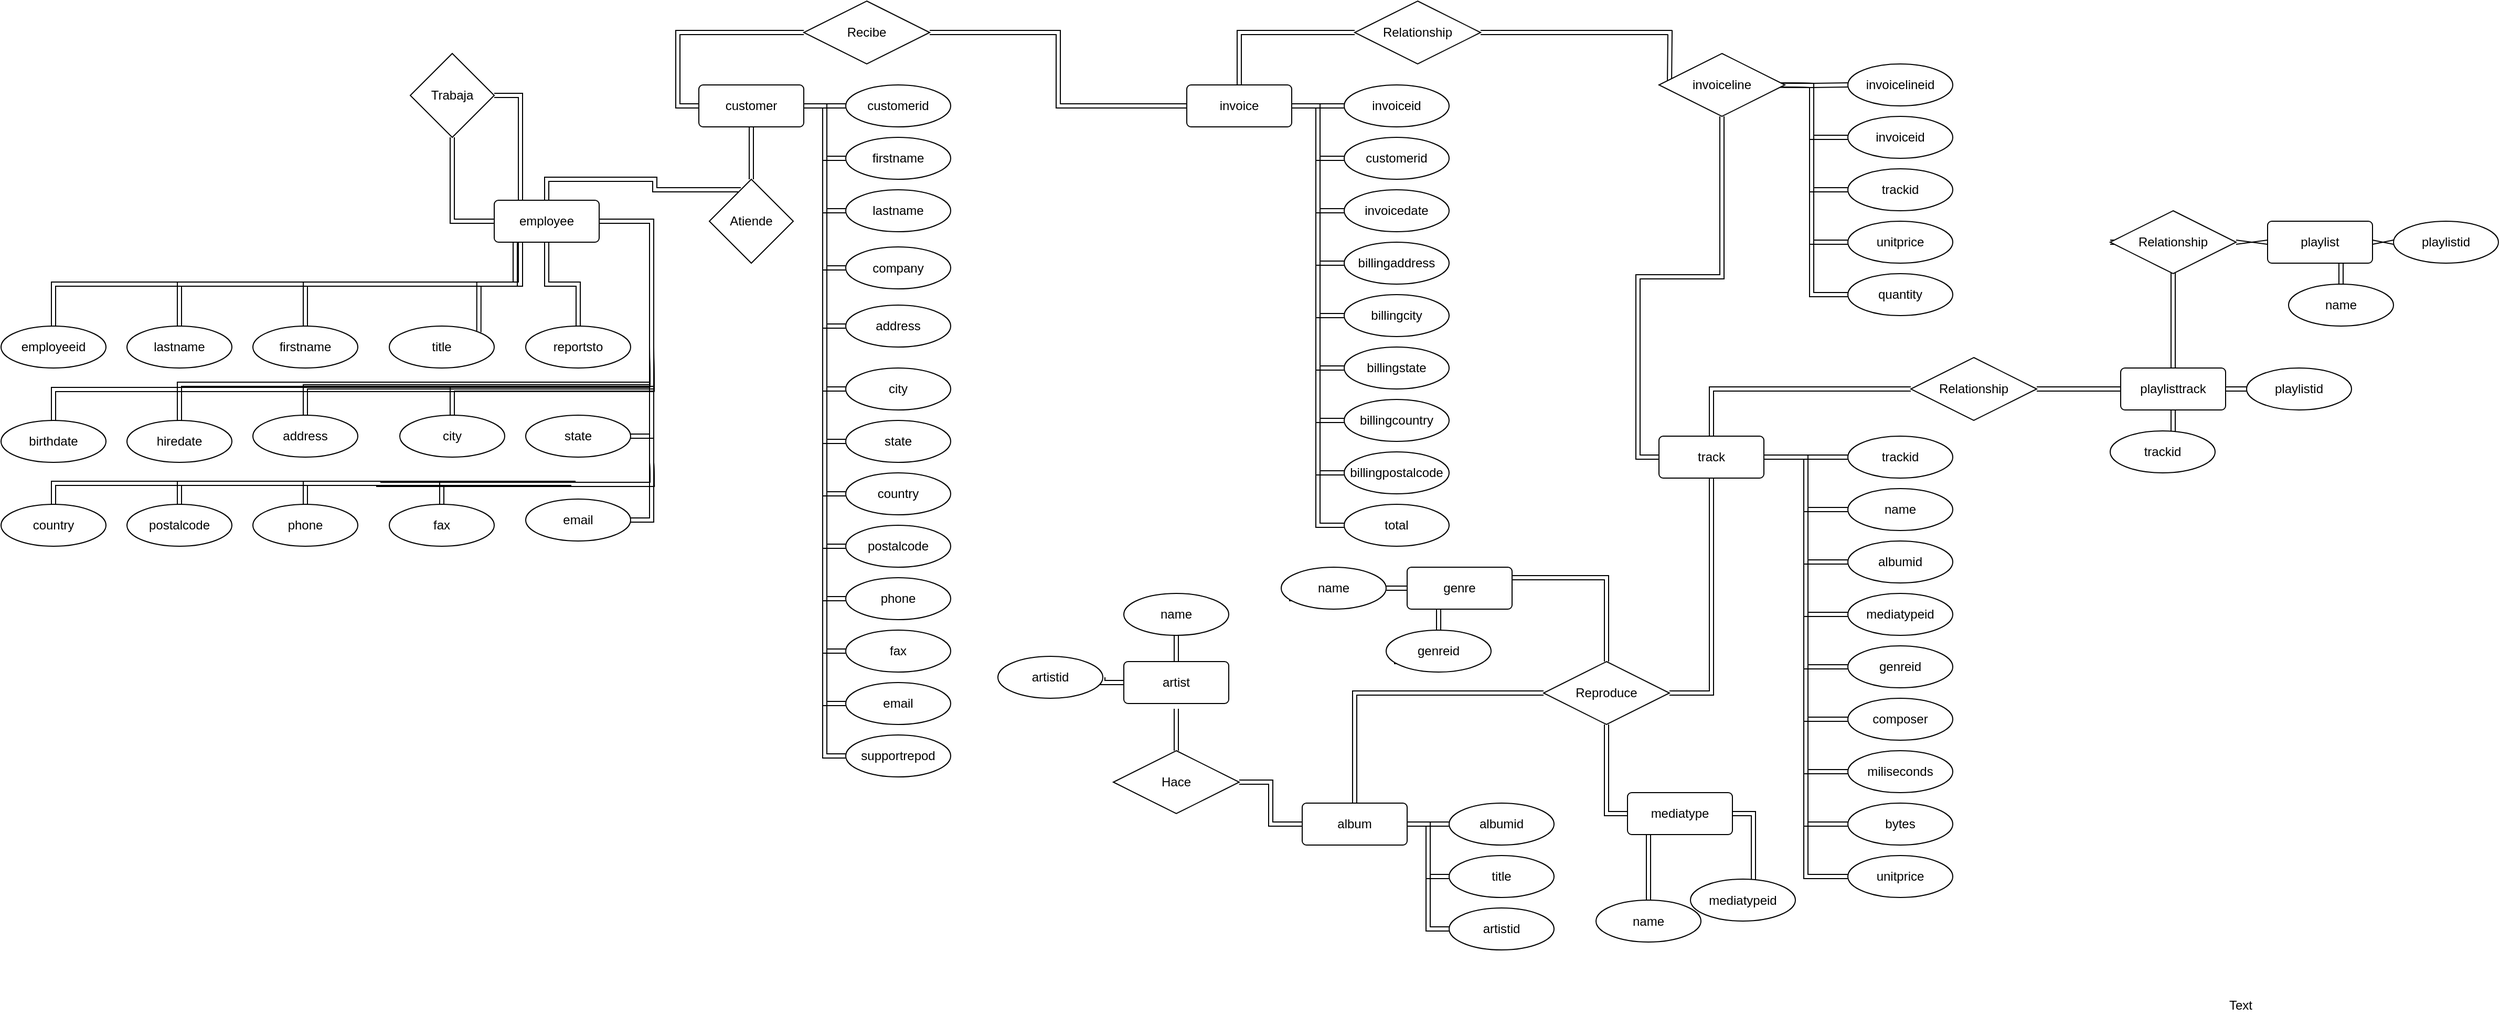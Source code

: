 <mxfile version="12.9.2" type="device"><diagram id="WV8esv1MURVCOryHd6z4" name="Page-1"><mxGraphModel dx="5037" dy="1062" grid="1" gridSize="10" guides="1" tooltips="1" connect="1" arrows="1" fold="1" page="1" pageScale="1" pageWidth="827" pageHeight="1169" math="0" shadow="0"><root><mxCell id="0"/><mxCell id="1" parent="0"/><mxCell id="-YGPe0YimTOST7cr02_3-8" style="edgeStyle=orthogonalEdgeStyle;rounded=0;orthogonalLoop=1;jettySize=auto;html=1;exitX=1;exitY=0.5;exitDx=0;exitDy=0;entryX=0;entryY=0.5;entryDx=0;entryDy=0;shape=link;" parent="1" source="-YGPe0YimTOST7cr02_3-3" target="-YGPe0YimTOST7cr02_3-5" edge="1"><mxGeometry relative="1" as="geometry"/></mxCell><mxCell id="-YGPe0YimTOST7cr02_3-9" style="edgeStyle=orthogonalEdgeStyle;rounded=0;orthogonalLoop=1;jettySize=auto;html=1;exitX=1;exitY=0.5;exitDx=0;exitDy=0;entryX=0;entryY=0.5;entryDx=0;entryDy=0;shape=link;" parent="1" source="-YGPe0YimTOST7cr02_3-3" target="-YGPe0YimTOST7cr02_3-6" edge="1"><mxGeometry relative="1" as="geometry"/></mxCell><mxCell id="-YGPe0YimTOST7cr02_3-10" style="edgeStyle=orthogonalEdgeStyle;rounded=0;orthogonalLoop=1;jettySize=auto;html=1;exitX=1;exitY=0.5;exitDx=0;exitDy=0;entryX=0;entryY=0.5;entryDx=0;entryDy=0;shape=link;" parent="1" source="-YGPe0YimTOST7cr02_3-3" target="-YGPe0YimTOST7cr02_3-7" edge="1"><mxGeometry relative="1" as="geometry"/></mxCell><mxCell id="-YGPe0YimTOST7cr02_3-172" style="edgeStyle=orthogonalEdgeStyle;rounded=0;orthogonalLoop=1;jettySize=auto;html=1;exitX=0.5;exitY=0;exitDx=0;exitDy=0;entryX=0;entryY=0.5;entryDx=0;entryDy=0;shape=link;" parent="1" source="-YGPe0YimTOST7cr02_3-3" target="-YGPe0YimTOST7cr02_3-171" edge="1"><mxGeometry relative="1" as="geometry"/></mxCell><mxCell id="-YGPe0YimTOST7cr02_3-3" value="album" style="rounded=1;arcSize=10;whiteSpace=wrap;html=1;align=center;" parent="1" vertex="1"><mxGeometry x="-430" y="935" width="100" height="40" as="geometry"/></mxCell><mxCell id="-YGPe0YimTOST7cr02_3-5" value="albumid" style="ellipse;whiteSpace=wrap;html=1;align=center;" parent="1" vertex="1"><mxGeometry x="-290" y="935" width="100" height="40" as="geometry"/></mxCell><mxCell id="-YGPe0YimTOST7cr02_3-6" value="title" style="ellipse;whiteSpace=wrap;html=1;align=center;" parent="1" vertex="1"><mxGeometry x="-290" y="985" width="100" height="40" as="geometry"/></mxCell><mxCell id="-YGPe0YimTOST7cr02_3-7" value="artistid" style="ellipse;whiteSpace=wrap;html=1;align=center;" parent="1" vertex="1"><mxGeometry x="-290" y="1035" width="100" height="40" as="geometry"/></mxCell><mxCell id="bsJvB90hCbfmbzyVORSD-19" value="" style="edgeStyle=orthogonalEdgeStyle;shape=link;rounded=0;orthogonalLoop=1;jettySize=auto;html=1;entryX=1;entryY=0.5;entryDx=0;entryDy=0;" edge="1" parent="1" source="-YGPe0YimTOST7cr02_3-11" target="-YGPe0YimTOST7cr02_3-12"><mxGeometry relative="1" as="geometry"><mxPoint x="-550" y="720" as="targetPoint"/><Array as="points"><mxPoint x="-620" y="820"/></Array></mxGeometry></mxCell><mxCell id="bsJvB90hCbfmbzyVORSD-21" value="" style="edgeStyle=orthogonalEdgeStyle;shape=link;rounded=0;orthogonalLoop=1;jettySize=auto;html=1;entryX=0.5;entryY=1;entryDx=0;entryDy=0;" edge="1" parent="1" source="-YGPe0YimTOST7cr02_3-11" target="-YGPe0YimTOST7cr02_3-13"><mxGeometry relative="1" as="geometry"><mxPoint x="-680" y="820" as="targetPoint"/></mxGeometry></mxCell><mxCell id="-YGPe0YimTOST7cr02_3-11" value="artist" style="rounded=1;arcSize=10;whiteSpace=wrap;html=1;align=center;" parent="1" vertex="1"><mxGeometry x="-600" y="800" width="100" height="40" as="geometry"/></mxCell><mxCell id="-YGPe0YimTOST7cr02_3-12" value="artistid" style="ellipse;whiteSpace=wrap;html=1;align=center;" parent="1" vertex="1"><mxGeometry x="-720" y="795" width="100" height="40" as="geometry"/></mxCell><mxCell id="-YGPe0YimTOST7cr02_3-13" value="name" style="ellipse;whiteSpace=wrap;html=1;align=center;" parent="1" vertex="1"><mxGeometry x="-600" y="735" width="100" height="40" as="geometry"/></mxCell><mxCell id="-YGPe0YimTOST7cr02_3-31" style="edgeStyle=orthogonalEdgeStyle;rounded=0;orthogonalLoop=1;jettySize=auto;html=1;exitX=1;exitY=0.5;exitDx=0;exitDy=0;entryX=0;entryY=0.5;entryDx=0;entryDy=0;shape=link;" parent="1" source="-YGPe0YimTOST7cr02_3-16" target="-YGPe0YimTOST7cr02_3-17" edge="1"><mxGeometry relative="1" as="geometry"/></mxCell><mxCell id="-YGPe0YimTOST7cr02_3-32" style="edgeStyle=orthogonalEdgeStyle;rounded=0;orthogonalLoop=1;jettySize=auto;html=1;exitX=1;exitY=0.5;exitDx=0;exitDy=0;entryX=0;entryY=0.5;entryDx=0;entryDy=0;shape=link;" parent="1" source="-YGPe0YimTOST7cr02_3-16" target="-YGPe0YimTOST7cr02_3-18" edge="1"><mxGeometry relative="1" as="geometry"/></mxCell><mxCell id="-YGPe0YimTOST7cr02_3-33" style="edgeStyle=orthogonalEdgeStyle;rounded=0;orthogonalLoop=1;jettySize=auto;html=1;exitX=1;exitY=0.5;exitDx=0;exitDy=0;entryX=0;entryY=0.5;entryDx=0;entryDy=0;shape=link;" parent="1" source="-YGPe0YimTOST7cr02_3-16" target="-YGPe0YimTOST7cr02_3-19" edge="1"><mxGeometry relative="1" as="geometry"/></mxCell><mxCell id="-YGPe0YimTOST7cr02_3-34" style="edgeStyle=orthogonalEdgeStyle;rounded=0;orthogonalLoop=1;jettySize=auto;html=1;exitX=1;exitY=0.5;exitDx=0;exitDy=0;entryX=0;entryY=0.5;entryDx=0;entryDy=0;shape=link;" parent="1" source="-YGPe0YimTOST7cr02_3-16" target="-YGPe0YimTOST7cr02_3-20" edge="1"><mxGeometry relative="1" as="geometry"/></mxCell><mxCell id="-YGPe0YimTOST7cr02_3-35" style="edgeStyle=orthogonalEdgeStyle;rounded=0;orthogonalLoop=1;jettySize=auto;html=1;exitX=1;exitY=0.5;exitDx=0;exitDy=0;entryX=0;entryY=0.5;entryDx=0;entryDy=0;shape=link;" parent="1" source="-YGPe0YimTOST7cr02_3-16" target="-YGPe0YimTOST7cr02_3-21" edge="1"><mxGeometry relative="1" as="geometry"/></mxCell><mxCell id="-YGPe0YimTOST7cr02_3-37" style="edgeStyle=orthogonalEdgeStyle;rounded=0;orthogonalLoop=1;jettySize=auto;html=1;exitX=1;exitY=0.5;exitDx=0;exitDy=0;entryX=0;entryY=0.5;entryDx=0;entryDy=0;shape=link;" parent="1" source="-YGPe0YimTOST7cr02_3-16" target="-YGPe0YimTOST7cr02_3-22" edge="1"><mxGeometry relative="1" as="geometry"/></mxCell><mxCell id="-YGPe0YimTOST7cr02_3-38" style="edgeStyle=orthogonalEdgeStyle;rounded=0;orthogonalLoop=1;jettySize=auto;html=1;exitX=1;exitY=0.5;exitDx=0;exitDy=0;entryX=0;entryY=0.5;entryDx=0;entryDy=0;shape=link;" parent="1" source="-YGPe0YimTOST7cr02_3-16" target="-YGPe0YimTOST7cr02_3-23" edge="1"><mxGeometry relative="1" as="geometry"/></mxCell><mxCell id="-YGPe0YimTOST7cr02_3-39" style="edgeStyle=orthogonalEdgeStyle;rounded=0;orthogonalLoop=1;jettySize=auto;html=1;exitX=1;exitY=0.5;exitDx=0;exitDy=0;entryX=0;entryY=0.5;entryDx=0;entryDy=0;shape=link;" parent="1" source="-YGPe0YimTOST7cr02_3-16" target="-YGPe0YimTOST7cr02_3-25" edge="1"><mxGeometry relative="1" as="geometry"/></mxCell><mxCell id="-YGPe0YimTOST7cr02_3-40" style="edgeStyle=orthogonalEdgeStyle;rounded=0;orthogonalLoop=1;jettySize=auto;html=1;exitX=1;exitY=0.5;exitDx=0;exitDy=0;entryX=0;entryY=0.5;entryDx=0;entryDy=0;shape=link;" parent="1" source="-YGPe0YimTOST7cr02_3-16" target="-YGPe0YimTOST7cr02_3-26" edge="1"><mxGeometry relative="1" as="geometry"/></mxCell><mxCell id="-YGPe0YimTOST7cr02_3-41" style="edgeStyle=orthogonalEdgeStyle;rounded=0;orthogonalLoop=1;jettySize=auto;html=1;exitX=1;exitY=0.5;exitDx=0;exitDy=0;entryX=0;entryY=0.5;entryDx=0;entryDy=0;shape=link;" parent="1" source="-YGPe0YimTOST7cr02_3-16" target="-YGPe0YimTOST7cr02_3-27" edge="1"><mxGeometry relative="1" as="geometry"/></mxCell><mxCell id="-YGPe0YimTOST7cr02_3-42" style="edgeStyle=orthogonalEdgeStyle;rounded=0;orthogonalLoop=1;jettySize=auto;html=1;exitX=1;exitY=0.5;exitDx=0;exitDy=0;entryX=0;entryY=0.5;entryDx=0;entryDy=0;shape=link;" parent="1" source="-YGPe0YimTOST7cr02_3-16" target="-YGPe0YimTOST7cr02_3-28" edge="1"><mxGeometry relative="1" as="geometry"/></mxCell><mxCell id="-YGPe0YimTOST7cr02_3-44" style="edgeStyle=orthogonalEdgeStyle;rounded=0;orthogonalLoop=1;jettySize=auto;html=1;exitX=1;exitY=0.5;exitDx=0;exitDy=0;entryX=0;entryY=0.5;entryDx=0;entryDy=0;shape=link;" parent="1" source="-YGPe0YimTOST7cr02_3-16" target="-YGPe0YimTOST7cr02_3-29" edge="1"><mxGeometry relative="1" as="geometry"/></mxCell><mxCell id="-YGPe0YimTOST7cr02_3-45" style="edgeStyle=orthogonalEdgeStyle;rounded=0;orthogonalLoop=1;jettySize=auto;html=1;exitX=1;exitY=0.5;exitDx=0;exitDy=0;entryX=0;entryY=0.5;entryDx=0;entryDy=0;shape=link;" parent="1" source="-YGPe0YimTOST7cr02_3-16" target="-YGPe0YimTOST7cr02_3-30" edge="1"><mxGeometry relative="1" as="geometry"/></mxCell><mxCell id="-YGPe0YimTOST7cr02_3-152" style="edgeStyle=orthogonalEdgeStyle;rounded=0;orthogonalLoop=1;jettySize=auto;html=1;exitX=0;exitY=0.5;exitDx=0;exitDy=0;entryX=0;entryY=0.5;entryDx=0;entryDy=0;shape=link;" parent="1" source="-YGPe0YimTOST7cr02_3-16" target="-YGPe0YimTOST7cr02_3-150" edge="1"><mxGeometry relative="1" as="geometry"/></mxCell><mxCell id="bsJvB90hCbfmbzyVORSD-2" value="" style="edgeStyle=orthogonalEdgeStyle;rounded=0;orthogonalLoop=1;jettySize=auto;html=1;shape=link;" edge="1" parent="1" source="-YGPe0YimTOST7cr02_3-16" target="bsJvB90hCbfmbzyVORSD-3"><mxGeometry relative="1" as="geometry"><mxPoint x="-955" y="380" as="targetPoint"/></mxGeometry></mxCell><mxCell id="-YGPe0YimTOST7cr02_3-16" value="customer" style="rounded=1;arcSize=10;whiteSpace=wrap;html=1;align=center;" parent="1" vertex="1"><mxGeometry x="-1005" y="250" width="100" height="40" as="geometry"/></mxCell><mxCell id="-YGPe0YimTOST7cr02_3-17" value="customerid" style="ellipse;whiteSpace=wrap;html=1;align=center;" parent="1" vertex="1"><mxGeometry x="-865" y="250" width="100" height="40" as="geometry"/></mxCell><mxCell id="-YGPe0YimTOST7cr02_3-18" value="firstname" style="ellipse;whiteSpace=wrap;html=1;align=center;" parent="1" vertex="1"><mxGeometry x="-865" y="300" width="100" height="40" as="geometry"/></mxCell><mxCell id="-YGPe0YimTOST7cr02_3-19" value="lastname" style="ellipse;whiteSpace=wrap;html=1;align=center;" parent="1" vertex="1"><mxGeometry x="-865" y="350" width="100" height="40" as="geometry"/></mxCell><mxCell id="-YGPe0YimTOST7cr02_3-20" value="company" style="ellipse;whiteSpace=wrap;html=1;align=center;" parent="1" vertex="1"><mxGeometry x="-865" y="404.5" width="100" height="40" as="geometry"/></mxCell><mxCell id="-YGPe0YimTOST7cr02_3-21" value="address" style="ellipse;whiteSpace=wrap;html=1;align=center;" parent="1" vertex="1"><mxGeometry x="-865" y="460" width="100" height="40" as="geometry"/></mxCell><mxCell id="-YGPe0YimTOST7cr02_3-22" value="city" style="ellipse;whiteSpace=wrap;html=1;align=center;" parent="1" vertex="1"><mxGeometry x="-865" y="520" width="100" height="40" as="geometry"/></mxCell><mxCell id="-YGPe0YimTOST7cr02_3-23" value="state" style="ellipse;whiteSpace=wrap;html=1;align=center;" parent="1" vertex="1"><mxGeometry x="-865" y="570" width="100" height="40" as="geometry"/></mxCell><mxCell id="-YGPe0YimTOST7cr02_3-25" value="country" style="ellipse;whiteSpace=wrap;html=1;align=center;" parent="1" vertex="1"><mxGeometry x="-865" y="620" width="100" height="40" as="geometry"/></mxCell><mxCell id="-YGPe0YimTOST7cr02_3-26" value="postalcode" style="ellipse;whiteSpace=wrap;html=1;align=center;" parent="1" vertex="1"><mxGeometry x="-865" y="670" width="100" height="40" as="geometry"/></mxCell><mxCell id="-YGPe0YimTOST7cr02_3-27" value="phone" style="ellipse;whiteSpace=wrap;html=1;align=center;" parent="1" vertex="1"><mxGeometry x="-865" y="720" width="100" height="40" as="geometry"/></mxCell><mxCell id="-YGPe0YimTOST7cr02_3-28" value="fax" style="ellipse;whiteSpace=wrap;html=1;align=center;" parent="1" vertex="1"><mxGeometry x="-865" y="770" width="100" height="40" as="geometry"/></mxCell><mxCell id="-YGPe0YimTOST7cr02_3-29" value="email" style="ellipse;whiteSpace=wrap;html=1;align=center;" parent="1" vertex="1"><mxGeometry x="-865" y="820" width="100" height="40" as="geometry"/></mxCell><mxCell id="-YGPe0YimTOST7cr02_3-30" value="supportrepod" style="ellipse;whiteSpace=wrap;html=1;align=center;" parent="1" vertex="1"><mxGeometry x="-865" y="870" width="100" height="40" as="geometry"/></mxCell><mxCell id="bsJvB90hCbfmbzyVORSD-27" value="" style="edgeStyle=orthogonalEdgeStyle;shape=link;rounded=0;orthogonalLoop=1;jettySize=auto;html=1;" edge="1" parent="1" source="-YGPe0YimTOST7cr02_3-46" target="-YGPe0YimTOST7cr02_3-52"><mxGeometry relative="1" as="geometry"/></mxCell><mxCell id="bsJvB90hCbfmbzyVORSD-35" style="edgeStyle=orthogonalEdgeStyle;shape=link;rounded=0;orthogonalLoop=1;jettySize=auto;html=1;exitX=0;exitY=0.5;exitDx=0;exitDy=0;entryX=0.5;entryY=0;entryDx=0;entryDy=0;" edge="1" parent="1" source="-YGPe0YimTOST7cr02_3-46" target="-YGPe0YimTOST7cr02_3-49"><mxGeometry relative="1" as="geometry"><Array as="points"><mxPoint x="-1180" y="380"/><mxPoint x="-1180" y="440"/><mxPoint x="-1500" y="440"/></Array></mxGeometry></mxCell><mxCell id="bsJvB90hCbfmbzyVORSD-38" style="edgeStyle=orthogonalEdgeStyle;shape=link;rounded=0;orthogonalLoop=1;jettySize=auto;html=1;exitX=1;exitY=0.5;exitDx=0;exitDy=0;entryX=1;entryY=0.5;entryDx=0;entryDy=0;" edge="1" parent="1" source="-YGPe0YimTOST7cr02_3-46" target="-YGPe0YimTOST7cr02_3-57"><mxGeometry relative="1" as="geometry"/></mxCell><mxCell id="bsJvB90hCbfmbzyVORSD-39" style="edgeStyle=orthogonalEdgeStyle;shape=link;rounded=0;orthogonalLoop=1;jettySize=auto;html=1;exitX=1;exitY=0.5;exitDx=0;exitDy=0;entryX=1;entryY=0.5;entryDx=0;entryDy=0;" edge="1" parent="1" source="-YGPe0YimTOST7cr02_3-46" target="-YGPe0YimTOST7cr02_3-62"><mxGeometry relative="1" as="geometry"/></mxCell><mxCell id="-YGPe0YimTOST7cr02_3-46" value="employee" style="rounded=1;arcSize=10;whiteSpace=wrap;html=1;align=center;" parent="1" vertex="1"><mxGeometry x="-1200" y="360" width="100" height="40" as="geometry"/></mxCell><mxCell id="bsJvB90hCbfmbzyVORSD-36" style="edgeStyle=orthogonalEdgeStyle;shape=link;rounded=0;orthogonalLoop=1;jettySize=auto;html=1;exitX=0.5;exitY=0;exitDx=0;exitDy=0;entryX=0.25;entryY=1;entryDx=0;entryDy=0;" edge="1" parent="1" source="-YGPe0YimTOST7cr02_3-47" target="-YGPe0YimTOST7cr02_3-46"><mxGeometry relative="1" as="geometry"/></mxCell><mxCell id="-YGPe0YimTOST7cr02_3-47" value="employeeid" style="ellipse;whiteSpace=wrap;html=1;align=center;" parent="1" vertex="1"><mxGeometry x="-1670" y="480" width="100" height="40" as="geometry"/></mxCell><mxCell id="-YGPe0YimTOST7cr02_3-49" value="lastname" style="ellipse;whiteSpace=wrap;html=1;align=center;" parent="1" vertex="1"><mxGeometry x="-1550" y="480" width="100" height="40" as="geometry"/></mxCell><mxCell id="bsJvB90hCbfmbzyVORSD-37" style="edgeStyle=orthogonalEdgeStyle;shape=link;rounded=0;orthogonalLoop=1;jettySize=auto;html=1;exitX=0.5;exitY=0;exitDx=0;exitDy=0;entryX=0.25;entryY=1;entryDx=0;entryDy=0;" edge="1" parent="1" source="-YGPe0YimTOST7cr02_3-50" target="-YGPe0YimTOST7cr02_3-46"><mxGeometry relative="1" as="geometry"/></mxCell><mxCell id="-YGPe0YimTOST7cr02_3-50" value="firstname" style="ellipse;whiteSpace=wrap;html=1;align=center;" parent="1" vertex="1"><mxGeometry x="-1430" y="480" width="100" height="40" as="geometry"/></mxCell><mxCell id="bsJvB90hCbfmbzyVORSD-31" style="edgeStyle=orthogonalEdgeStyle;shape=link;rounded=0;orthogonalLoop=1;jettySize=auto;html=1;exitX=1;exitY=0;exitDx=0;exitDy=0;entryX=0.25;entryY=1;entryDx=0;entryDy=0;" edge="1" parent="1" source="-YGPe0YimTOST7cr02_3-51" target="-YGPe0YimTOST7cr02_3-46"><mxGeometry relative="1" as="geometry"/></mxCell><mxCell id="-YGPe0YimTOST7cr02_3-51" value="title" style="ellipse;whiteSpace=wrap;html=1;align=center;" parent="1" vertex="1"><mxGeometry x="-1300" y="480" width="100" height="40" as="geometry"/></mxCell><mxCell id="-YGPe0YimTOST7cr02_3-52" value="reportsto" style="ellipse;whiteSpace=wrap;html=1;align=center;" parent="1" vertex="1"><mxGeometry x="-1170" y="480" width="100" height="40" as="geometry"/></mxCell><mxCell id="bsJvB90hCbfmbzyVORSD-44" style="edgeStyle=orthogonalEdgeStyle;shape=link;rounded=0;orthogonalLoop=1;jettySize=auto;html=1;exitX=0.5;exitY=0;exitDx=0;exitDy=0;" edge="1" parent="1" source="-YGPe0YimTOST7cr02_3-53"><mxGeometry relative="1" as="geometry"><mxPoint x="-1050" y="510" as="targetPoint"/></mxGeometry></mxCell><mxCell id="-YGPe0YimTOST7cr02_3-53" value="birthdate" style="ellipse;whiteSpace=wrap;html=1;align=center;" parent="1" vertex="1"><mxGeometry x="-1670" y="570" width="100" height="40" as="geometry"/></mxCell><mxCell id="bsJvB90hCbfmbzyVORSD-43" style="edgeStyle=orthogonalEdgeStyle;shape=link;rounded=0;orthogonalLoop=1;jettySize=auto;html=1;exitX=0.5;exitY=0;exitDx=0;exitDy=0;" edge="1" parent="1" source="-YGPe0YimTOST7cr02_3-54"><mxGeometry relative="1" as="geometry"><mxPoint x="-1050" y="500" as="targetPoint"/></mxGeometry></mxCell><mxCell id="-YGPe0YimTOST7cr02_3-54" value="hiredate" style="ellipse;whiteSpace=wrap;html=1;align=center;" parent="1" vertex="1"><mxGeometry x="-1550" y="570" width="100" height="40" as="geometry"/></mxCell><mxCell id="bsJvB90hCbfmbzyVORSD-41" style="edgeStyle=orthogonalEdgeStyle;shape=link;rounded=0;orthogonalLoop=1;jettySize=auto;html=1;exitX=0.5;exitY=0;exitDx=0;exitDy=0;" edge="1" parent="1" source="-YGPe0YimTOST7cr02_3-55"><mxGeometry relative="1" as="geometry"><mxPoint x="-1050" y="510" as="targetPoint"/></mxGeometry></mxCell><mxCell id="-YGPe0YimTOST7cr02_3-55" value="address" style="ellipse;whiteSpace=wrap;html=1;align=center;" parent="1" vertex="1"><mxGeometry x="-1430" y="565" width="100" height="40" as="geometry"/></mxCell><mxCell id="bsJvB90hCbfmbzyVORSD-40" style="edgeStyle=orthogonalEdgeStyle;shape=link;rounded=0;orthogonalLoop=1;jettySize=auto;html=1;exitX=1;exitY=0.5;exitDx=0;exitDy=0;" edge="1" parent="1" source="-YGPe0YimTOST7cr02_3-56"><mxGeometry relative="1" as="geometry"><mxPoint x="-1050" y="400" as="targetPoint"/><Array as="points"><mxPoint x="-1240" y="585"/><mxPoint x="-1240" y="540"/><mxPoint x="-1050" y="540"/></Array></mxGeometry></mxCell><mxCell id="-YGPe0YimTOST7cr02_3-56" value="city" style="ellipse;whiteSpace=wrap;html=1;align=center;" parent="1" vertex="1"><mxGeometry x="-1290" y="565" width="100" height="40" as="geometry"/></mxCell><mxCell id="-YGPe0YimTOST7cr02_3-57" value="state" style="ellipse;whiteSpace=wrap;html=1;align=center;" parent="1" vertex="1"><mxGeometry x="-1170" y="565" width="100" height="40" as="geometry"/></mxCell><mxCell id="bsJvB90hCbfmbzyVORSD-48" style="edgeStyle=orthogonalEdgeStyle;shape=link;rounded=0;orthogonalLoop=1;jettySize=auto;html=1;exitX=0.5;exitY=0;exitDx=0;exitDy=0;" edge="1" parent="1" source="-YGPe0YimTOST7cr02_3-58"><mxGeometry relative="1" as="geometry"><mxPoint x="-1050" y="610" as="targetPoint"/></mxGeometry></mxCell><mxCell id="-YGPe0YimTOST7cr02_3-58" value="country" style="ellipse;whiteSpace=wrap;html=1;align=center;" parent="1" vertex="1"><mxGeometry x="-1670" y="650" width="100" height="40" as="geometry"/></mxCell><mxCell id="bsJvB90hCbfmbzyVORSD-47" style="edgeStyle=orthogonalEdgeStyle;shape=link;rounded=0;orthogonalLoop=1;jettySize=auto;html=1;exitX=0.5;exitY=0;exitDx=0;exitDy=0;" edge="1" parent="1" source="-YGPe0YimTOST7cr02_3-59"><mxGeometry relative="1" as="geometry"><mxPoint x="-1050" y="610" as="targetPoint"/></mxGeometry></mxCell><mxCell id="-YGPe0YimTOST7cr02_3-59" value="postalcode" style="ellipse;whiteSpace=wrap;html=1;align=center;" parent="1" vertex="1"><mxGeometry x="-1550" y="650" width="100" height="40" as="geometry"/></mxCell><mxCell id="bsJvB90hCbfmbzyVORSD-46" style="edgeStyle=orthogonalEdgeStyle;shape=link;rounded=0;orthogonalLoop=1;jettySize=auto;html=1;exitX=0.5;exitY=0;exitDx=0;exitDy=0;" edge="1" parent="1" source="-YGPe0YimTOST7cr02_3-60"><mxGeometry relative="1" as="geometry"><mxPoint x="-1050" y="610" as="targetPoint"/></mxGeometry></mxCell><mxCell id="-YGPe0YimTOST7cr02_3-60" value="phone" style="ellipse;whiteSpace=wrap;html=1;align=center;" parent="1" vertex="1"><mxGeometry x="-1430" y="650" width="100" height="40" as="geometry"/></mxCell><mxCell id="bsJvB90hCbfmbzyVORSD-45" style="edgeStyle=orthogonalEdgeStyle;shape=link;rounded=0;orthogonalLoop=1;jettySize=auto;html=1;exitX=0.5;exitY=0;exitDx=0;exitDy=0;" edge="1" parent="1" source="-YGPe0YimTOST7cr02_3-61"><mxGeometry relative="1" as="geometry"><mxPoint x="-1050" y="610" as="targetPoint"/></mxGeometry></mxCell><mxCell id="-YGPe0YimTOST7cr02_3-61" value="fax" style="ellipse;whiteSpace=wrap;html=1;align=center;" parent="1" vertex="1"><mxGeometry x="-1300" y="650" width="100" height="40" as="geometry"/></mxCell><mxCell id="-YGPe0YimTOST7cr02_3-62" value="email" style="ellipse;whiteSpace=wrap;html=1;align=center;" parent="1" vertex="1"><mxGeometry x="-1170" y="645" width="100" height="40" as="geometry"/></mxCell><mxCell id="-YGPe0YimTOST7cr02_3-80" style="edgeStyle=orthogonalEdgeStyle;rounded=0;orthogonalLoop=1;jettySize=auto;html=1;exitX=1;exitY=0.5;exitDx=0;exitDy=0;entryX=0;entryY=0.5;entryDx=0;entryDy=0;shape=link;" parent="1" source="-YGPe0YimTOST7cr02_3-78" target="-YGPe0YimTOST7cr02_3-79" edge="1"><mxGeometry relative="1" as="geometry"><Array as="points"><mxPoint x="-300" y="730"/><mxPoint x="-300" y="800"/><mxPoint x="-340" y="800"/><mxPoint x="-340" y="790"/></Array></mxGeometry></mxCell><mxCell id="-YGPe0YimTOST7cr02_3-82" style="edgeStyle=orthogonalEdgeStyle;rounded=0;orthogonalLoop=1;jettySize=auto;html=1;exitX=1;exitY=0.5;exitDx=0;exitDy=0;entryX=0;entryY=0.5;entryDx=0;entryDy=0;shape=link;" parent="1" source="-YGPe0YimTOST7cr02_3-78" target="-YGPe0YimTOST7cr02_3-81" edge="1"><mxGeometry relative="1" as="geometry"><Array as="points"><mxPoint x="-440" y="730"/><mxPoint x="-440" y="740"/><mxPoint x="-410" y="740"/><mxPoint x="-410" y="730"/></Array></mxGeometry></mxCell><mxCell id="-YGPe0YimTOST7cr02_3-178" style="edgeStyle=orthogonalEdgeStyle;rounded=0;orthogonalLoop=1;jettySize=auto;html=1;exitX=0.5;exitY=0;exitDx=0;exitDy=0;entryX=0.5;entryY=0;entryDx=0;entryDy=0;shape=link;" parent="1" source="-YGPe0YimTOST7cr02_3-78" target="-YGPe0YimTOST7cr02_3-171" edge="1"><mxGeometry relative="1" as="geometry"><Array as="points"><mxPoint x="-280" y="720"/><mxPoint x="-140" y="720"/></Array></mxGeometry></mxCell><mxCell id="-YGPe0YimTOST7cr02_3-78" value="genre" style="rounded=1;arcSize=10;whiteSpace=wrap;html=1;align=center;" parent="1" vertex="1"><mxGeometry x="-330" y="710" width="100" height="40" as="geometry"/></mxCell><mxCell id="-YGPe0YimTOST7cr02_3-79" value="genreid" style="ellipse;whiteSpace=wrap;html=1;align=center;" parent="1" vertex="1"><mxGeometry x="-350" y="770" width="100" height="40" as="geometry"/></mxCell><mxCell id="-YGPe0YimTOST7cr02_3-81" value="name" style="ellipse;whiteSpace=wrap;html=1;align=center;" parent="1" vertex="1"><mxGeometry x="-450" y="710" width="100" height="40" as="geometry"/></mxCell><mxCell id="-YGPe0YimTOST7cr02_3-93" style="edgeStyle=orthogonalEdgeStyle;rounded=0;orthogonalLoop=1;jettySize=auto;html=1;exitX=1;exitY=0.5;exitDx=0;exitDy=0;entryX=0;entryY=0.5;entryDx=0;entryDy=0;shape=link;" parent="1" source="-YGPe0YimTOST7cr02_3-83" target="-YGPe0YimTOST7cr02_3-84" edge="1"><mxGeometry relative="1" as="geometry"/></mxCell><mxCell id="-YGPe0YimTOST7cr02_3-94" style="edgeStyle=orthogonalEdgeStyle;rounded=0;orthogonalLoop=1;jettySize=auto;html=1;exitX=1;exitY=0.5;exitDx=0;exitDy=0;entryX=0;entryY=0.5;entryDx=0;entryDy=0;shape=link;" parent="1" source="-YGPe0YimTOST7cr02_3-83" target="-YGPe0YimTOST7cr02_3-85" edge="1"><mxGeometry relative="1" as="geometry"/></mxCell><mxCell id="-YGPe0YimTOST7cr02_3-95" style="edgeStyle=orthogonalEdgeStyle;rounded=0;orthogonalLoop=1;jettySize=auto;html=1;exitX=1;exitY=0.5;exitDx=0;exitDy=0;entryX=0;entryY=0.5;entryDx=0;entryDy=0;shape=link;" parent="1" source="-YGPe0YimTOST7cr02_3-83" target="-YGPe0YimTOST7cr02_3-86" edge="1"><mxGeometry relative="1" as="geometry"/></mxCell><mxCell id="-YGPe0YimTOST7cr02_3-96" style="edgeStyle=orthogonalEdgeStyle;rounded=0;orthogonalLoop=1;jettySize=auto;html=1;exitX=1;exitY=0.5;exitDx=0;exitDy=0;entryX=0;entryY=0.5;entryDx=0;entryDy=0;shape=link;" parent="1" source="-YGPe0YimTOST7cr02_3-83" target="-YGPe0YimTOST7cr02_3-87" edge="1"><mxGeometry relative="1" as="geometry"/></mxCell><mxCell id="-YGPe0YimTOST7cr02_3-97" style="edgeStyle=orthogonalEdgeStyle;rounded=0;orthogonalLoop=1;jettySize=auto;html=1;exitX=1;exitY=0.5;exitDx=0;exitDy=0;entryX=0;entryY=0.5;entryDx=0;entryDy=0;shape=link;" parent="1" source="-YGPe0YimTOST7cr02_3-83" target="-YGPe0YimTOST7cr02_3-88" edge="1"><mxGeometry relative="1" as="geometry"/></mxCell><mxCell id="-YGPe0YimTOST7cr02_3-98" style="edgeStyle=orthogonalEdgeStyle;rounded=0;orthogonalLoop=1;jettySize=auto;html=1;exitX=1;exitY=0.5;exitDx=0;exitDy=0;entryX=0;entryY=0.5;entryDx=0;entryDy=0;shape=link;" parent="1" source="-YGPe0YimTOST7cr02_3-83" target="-YGPe0YimTOST7cr02_3-89" edge="1"><mxGeometry relative="1" as="geometry"/></mxCell><mxCell id="-YGPe0YimTOST7cr02_3-99" style="edgeStyle=orthogonalEdgeStyle;rounded=0;orthogonalLoop=1;jettySize=auto;html=1;exitX=1;exitY=0.5;exitDx=0;exitDy=0;entryX=0;entryY=0.5;entryDx=0;entryDy=0;shape=link;" parent="1" source="-YGPe0YimTOST7cr02_3-83" target="-YGPe0YimTOST7cr02_3-90" edge="1"><mxGeometry relative="1" as="geometry"/></mxCell><mxCell id="-YGPe0YimTOST7cr02_3-100" style="edgeStyle=orthogonalEdgeStyle;rounded=0;orthogonalLoop=1;jettySize=auto;html=1;exitX=1;exitY=0.5;exitDx=0;exitDy=0;entryX=0;entryY=0.5;entryDx=0;entryDy=0;shape=link;" parent="1" source="-YGPe0YimTOST7cr02_3-83" target="-YGPe0YimTOST7cr02_3-91" edge="1"><mxGeometry relative="1" as="geometry"/></mxCell><mxCell id="-YGPe0YimTOST7cr02_3-101" style="edgeStyle=orthogonalEdgeStyle;rounded=0;orthogonalLoop=1;jettySize=auto;html=1;exitX=1;exitY=0.5;exitDx=0;exitDy=0;entryX=0;entryY=0.5;entryDx=0;entryDy=0;shape=link;" parent="1" source="-YGPe0YimTOST7cr02_3-83" target="-YGPe0YimTOST7cr02_3-92" edge="1"><mxGeometry relative="1" as="geometry"/></mxCell><mxCell id="-YGPe0YimTOST7cr02_3-179" style="edgeStyle=orthogonalEdgeStyle;rounded=0;orthogonalLoop=1;jettySize=auto;html=1;exitX=0.5;exitY=0;exitDx=0;exitDy=0;entryX=0;entryY=0.5;entryDx=0;entryDy=0;shape=link;" parent="1" source="-YGPe0YimTOST7cr02_3-83" target="-YGPe0YimTOST7cr02_3-154" edge="1"><mxGeometry relative="1" as="geometry"/></mxCell><mxCell id="-YGPe0YimTOST7cr02_3-83" value="invoice" style="rounded=1;arcSize=10;whiteSpace=wrap;html=1;align=center;" parent="1" vertex="1"><mxGeometry x="-540" y="250" width="100" height="40" as="geometry"/></mxCell><mxCell id="-YGPe0YimTOST7cr02_3-84" value="invoiceid" style="ellipse;whiteSpace=wrap;html=1;align=center;" parent="1" vertex="1"><mxGeometry x="-390" y="250" width="100" height="40" as="geometry"/></mxCell><mxCell id="-YGPe0YimTOST7cr02_3-85" value="customerid" style="ellipse;whiteSpace=wrap;html=1;align=center;" parent="1" vertex="1"><mxGeometry x="-390" y="300" width="100" height="40" as="geometry"/></mxCell><mxCell id="-YGPe0YimTOST7cr02_3-86" value="invoicedate" style="ellipse;whiteSpace=wrap;html=1;align=center;" parent="1" vertex="1"><mxGeometry x="-390" y="350" width="100" height="40" as="geometry"/></mxCell><mxCell id="-YGPe0YimTOST7cr02_3-87" value="billingaddress" style="ellipse;whiteSpace=wrap;html=1;align=center;" parent="1" vertex="1"><mxGeometry x="-390" y="400" width="100" height="40" as="geometry"/></mxCell><mxCell id="-YGPe0YimTOST7cr02_3-88" value="billingcity" style="ellipse;whiteSpace=wrap;html=1;align=center;" parent="1" vertex="1"><mxGeometry x="-390" y="450" width="100" height="40" as="geometry"/></mxCell><mxCell id="-YGPe0YimTOST7cr02_3-89" value="billingstate" style="ellipse;whiteSpace=wrap;html=1;align=center;" parent="1" vertex="1"><mxGeometry x="-390" y="500" width="100" height="40" as="geometry"/></mxCell><mxCell id="-YGPe0YimTOST7cr02_3-90" value="billingcountry" style="ellipse;whiteSpace=wrap;html=1;align=center;" parent="1" vertex="1"><mxGeometry x="-390" y="550" width="100" height="40" as="geometry"/></mxCell><mxCell id="-YGPe0YimTOST7cr02_3-91" value="billingpostalcode" style="ellipse;whiteSpace=wrap;html=1;align=center;" parent="1" vertex="1"><mxGeometry x="-390" y="600" width="100" height="40" as="geometry"/></mxCell><mxCell id="-YGPe0YimTOST7cr02_3-92" value="total" style="ellipse;whiteSpace=wrap;html=1;align=center;" parent="1" vertex="1"><mxGeometry x="-390" y="650" width="100" height="40" as="geometry"/></mxCell><mxCell id="-YGPe0YimTOST7cr02_3-104" style="edgeStyle=orthogonalEdgeStyle;rounded=0;orthogonalLoop=1;jettySize=auto;html=1;exitX=1;exitY=0.5;exitDx=0;exitDy=0;entryX=0;entryY=0.5;entryDx=0;entryDy=0;shape=link;" parent="1" target="-YGPe0YimTOST7cr02_3-103" edge="1"><mxGeometry relative="1" as="geometry"><mxPoint x="20" y="250" as="sourcePoint"/></mxGeometry></mxCell><mxCell id="-YGPe0YimTOST7cr02_3-109" style="edgeStyle=orthogonalEdgeStyle;rounded=0;orthogonalLoop=1;jettySize=auto;html=1;exitX=1;exitY=0.5;exitDx=0;exitDy=0;entryX=0;entryY=0.5;entryDx=0;entryDy=0;shape=link;" parent="1" target="-YGPe0YimTOST7cr02_3-105" edge="1"><mxGeometry relative="1" as="geometry"><mxPoint x="20" y="250" as="sourcePoint"/></mxGeometry></mxCell><mxCell id="-YGPe0YimTOST7cr02_3-110" style="edgeStyle=orthogonalEdgeStyle;rounded=0;orthogonalLoop=1;jettySize=auto;html=1;exitX=1;exitY=0.5;exitDx=0;exitDy=0;entryX=0;entryY=0.5;entryDx=0;entryDy=0;shape=link;" parent="1" target="-YGPe0YimTOST7cr02_3-106" edge="1"><mxGeometry relative="1" as="geometry"><mxPoint x="20" y="250" as="sourcePoint"/></mxGeometry></mxCell><mxCell id="-YGPe0YimTOST7cr02_3-111" style="edgeStyle=orthogonalEdgeStyle;rounded=0;orthogonalLoop=1;jettySize=auto;html=1;exitX=1;exitY=0.5;exitDx=0;exitDy=0;entryX=0;entryY=0.5;entryDx=0;entryDy=0;shape=link;" parent="1" target="-YGPe0YimTOST7cr02_3-107" edge="1"><mxGeometry relative="1" as="geometry"><mxPoint x="20" y="250" as="sourcePoint"/></mxGeometry></mxCell><mxCell id="-YGPe0YimTOST7cr02_3-112" style="edgeStyle=orthogonalEdgeStyle;rounded=0;orthogonalLoop=1;jettySize=auto;html=1;exitX=1;exitY=0.5;exitDx=0;exitDy=0;entryX=0;entryY=0.5;entryDx=0;entryDy=0;shape=link;" parent="1" target="-YGPe0YimTOST7cr02_3-108" edge="1"><mxGeometry relative="1" as="geometry"><mxPoint x="20" y="250" as="sourcePoint"/></mxGeometry></mxCell><mxCell id="-YGPe0YimTOST7cr02_3-103" value="invoicelineid" style="ellipse;whiteSpace=wrap;html=1;align=center;" parent="1" vertex="1"><mxGeometry x="90" y="230" width="100" height="40" as="geometry"/></mxCell><mxCell id="-YGPe0YimTOST7cr02_3-105" value="invoiceid" style="ellipse;whiteSpace=wrap;html=1;align=center;" parent="1" vertex="1"><mxGeometry x="90" y="280" width="100" height="40" as="geometry"/></mxCell><mxCell id="-YGPe0YimTOST7cr02_3-106" value="trackid" style="ellipse;whiteSpace=wrap;html=1;align=center;" parent="1" vertex="1"><mxGeometry x="90" y="330" width="100" height="40" as="geometry"/></mxCell><mxCell id="-YGPe0YimTOST7cr02_3-107" value="unitprice" style="ellipse;whiteSpace=wrap;html=1;align=center;" parent="1" vertex="1"><mxGeometry x="90" y="380" width="100" height="40" as="geometry"/></mxCell><mxCell id="-YGPe0YimTOST7cr02_3-108" value="quantity" style="ellipse;whiteSpace=wrap;html=1;align=center;" parent="1" vertex="1"><mxGeometry x="90" y="430" width="100" height="40" as="geometry"/></mxCell><mxCell id="-YGPe0YimTOST7cr02_3-116" style="edgeStyle=orthogonalEdgeStyle;rounded=0;orthogonalLoop=1;jettySize=auto;html=1;exitX=1;exitY=0.5;exitDx=0;exitDy=0;entryX=0;entryY=0.5;entryDx=0;entryDy=0;shape=link;" parent="1" source="-YGPe0YimTOST7cr02_3-113" target="-YGPe0YimTOST7cr02_3-114" edge="1"><mxGeometry relative="1" as="geometry"><Array as="points"><mxPoint y="945"/><mxPoint y="1028"/></Array></mxGeometry></mxCell><mxCell id="-YGPe0YimTOST7cr02_3-117" style="edgeStyle=orthogonalEdgeStyle;rounded=0;orthogonalLoop=1;jettySize=auto;html=1;exitX=1;exitY=0.5;exitDx=0;exitDy=0;entryX=0;entryY=0.5;entryDx=0;entryDy=0;shape=link;" parent="1" source="-YGPe0YimTOST7cr02_3-113" target="-YGPe0YimTOST7cr02_3-115" edge="1"><mxGeometry relative="1" as="geometry"><Array as="points"><mxPoint x="-100" y="945"/></Array></mxGeometry></mxCell><mxCell id="-YGPe0YimTOST7cr02_3-177" style="edgeStyle=orthogonalEdgeStyle;rounded=0;orthogonalLoop=1;jettySize=auto;html=1;exitX=0;exitY=0.5;exitDx=0;exitDy=0;entryX=0.5;entryY=1;entryDx=0;entryDy=0;shape=link;" parent="1" source="-YGPe0YimTOST7cr02_3-113" target="-YGPe0YimTOST7cr02_3-171" edge="1"><mxGeometry relative="1" as="geometry"><mxPoint x="-100" y="960" as="targetPoint"/></mxGeometry></mxCell><mxCell id="-YGPe0YimTOST7cr02_3-113" value="mediatype" style="rounded=1;arcSize=10;whiteSpace=wrap;html=1;align=center;" parent="1" vertex="1"><mxGeometry x="-120" y="925" width="100" height="40" as="geometry"/></mxCell><mxCell id="-YGPe0YimTOST7cr02_3-114" value="mediatypeid" style="ellipse;whiteSpace=wrap;html=1;align=center;" parent="1" vertex="1"><mxGeometry x="-60" y="1007.5" width="100" height="40" as="geometry"/></mxCell><mxCell id="-YGPe0YimTOST7cr02_3-115" value="name" style="ellipse;whiteSpace=wrap;html=1;align=center;" parent="1" vertex="1"><mxGeometry x="-150" y="1027.5" width="100" height="40" as="geometry"/></mxCell><mxCell id="-YGPe0YimTOST7cr02_3-121" style="edgeStyle=orthogonalEdgeStyle;rounded=0;orthogonalLoop=1;jettySize=auto;html=1;exitX=1;exitY=0.5;exitDx=0;exitDy=0;entryX=0;entryY=0.5;entryDx=0;entryDy=0;shape=link;" parent="1" source="-YGPe0YimTOST7cr02_3-118" target="-YGPe0YimTOST7cr02_3-119" edge="1"><mxGeometry relative="1" as="geometry"><Array as="points"><mxPoint x="630" y="400"/><mxPoint x="630" y="400"/></Array></mxGeometry></mxCell><mxCell id="-YGPe0YimTOST7cr02_3-122" style="edgeStyle=orthogonalEdgeStyle;rounded=0;orthogonalLoop=1;jettySize=auto;html=1;exitX=1;exitY=0.5;exitDx=0;exitDy=0;entryX=0;entryY=0.5;entryDx=0;entryDy=0;shape=link;" parent="1" source="-YGPe0YimTOST7cr02_3-118" target="-YGPe0YimTOST7cr02_3-120" edge="1"><mxGeometry relative="1" as="geometry"><Array as="points"><mxPoint x="560" y="400"/><mxPoint x="560" y="460"/></Array></mxGeometry></mxCell><mxCell id="-YGPe0YimTOST7cr02_3-167" style="edgeStyle=orthogonalEdgeStyle;rounded=0;orthogonalLoop=1;jettySize=auto;html=1;exitX=0;exitY=0.5;exitDx=0;exitDy=0;entryX=1;entryY=0.5;entryDx=0;entryDy=0;shape=link;" parent="1" source="-YGPe0YimTOST7cr02_3-118" target="-YGPe0YimTOST7cr02_3-166" edge="1"><mxGeometry relative="1" as="geometry"><Array as="points"><mxPoint x="500" y="400"/><mxPoint x="500" y="400"/></Array></mxGeometry></mxCell><mxCell id="-YGPe0YimTOST7cr02_3-118" value="playlist" style="rounded=1;arcSize=10;whiteSpace=wrap;html=1;align=center;" parent="1" vertex="1"><mxGeometry x="490" y="380" width="100" height="40" as="geometry"/></mxCell><mxCell id="-YGPe0YimTOST7cr02_3-119" value="playlistid" style="ellipse;whiteSpace=wrap;html=1;align=center;" parent="1" vertex="1"><mxGeometry x="610" y="380" width="100" height="40" as="geometry"/></mxCell><mxCell id="-YGPe0YimTOST7cr02_3-120" value="name" style="ellipse;whiteSpace=wrap;html=1;align=center;" parent="1" vertex="1"><mxGeometry x="510" y="440" width="100" height="40" as="geometry"/></mxCell><mxCell id="-YGPe0YimTOST7cr02_3-126" style="edgeStyle=orthogonalEdgeStyle;rounded=0;orthogonalLoop=1;jettySize=auto;html=1;exitX=1;exitY=0.5;exitDx=0;exitDy=0;entryX=0;entryY=0.5;entryDx=0;entryDy=0;shape=link;" parent="1" source="-YGPe0YimTOST7cr02_3-123" target="-YGPe0YimTOST7cr02_3-124" edge="1"><mxGeometry relative="1" as="geometry"/></mxCell><mxCell id="-YGPe0YimTOST7cr02_3-127" style="edgeStyle=orthogonalEdgeStyle;rounded=0;orthogonalLoop=1;jettySize=auto;html=1;exitX=1;exitY=0.5;exitDx=0;exitDy=0;entryX=0;entryY=0.5;entryDx=0;entryDy=0;shape=link;" parent="1" source="-YGPe0YimTOST7cr02_3-123" target="-YGPe0YimTOST7cr02_3-125" edge="1"><mxGeometry relative="1" as="geometry"><Array as="points"><mxPoint x="400" y="540"/><mxPoint x="400" y="600"/><mxPoint x="290" y="600"/></Array></mxGeometry></mxCell><mxCell id="-YGPe0YimTOST7cr02_3-123" value="&lt;div&gt;playlisttrack&lt;/div&gt;" style="rounded=1;arcSize=10;whiteSpace=wrap;html=1;align=center;" parent="1" vertex="1"><mxGeometry x="350" y="520" width="100" height="40" as="geometry"/></mxCell><mxCell id="-YGPe0YimTOST7cr02_3-124" value="playlistid" style="ellipse;whiteSpace=wrap;html=1;align=center;" parent="1" vertex="1"><mxGeometry x="470" y="520" width="100" height="40" as="geometry"/></mxCell><mxCell id="-YGPe0YimTOST7cr02_3-125" value="trackid" style="ellipse;whiteSpace=wrap;html=1;align=center;" parent="1" vertex="1"><mxGeometry x="340" y="580" width="100" height="40" as="geometry"/></mxCell><mxCell id="-YGPe0YimTOST7cr02_3-138" style="edgeStyle=orthogonalEdgeStyle;rounded=0;orthogonalLoop=1;jettySize=auto;html=1;exitX=1;exitY=0.5;exitDx=0;exitDy=0;entryX=0;entryY=0.5;entryDx=0;entryDy=0;shape=link;" parent="1" source="-YGPe0YimTOST7cr02_3-128" target="-YGPe0YimTOST7cr02_3-129" edge="1"><mxGeometry relative="1" as="geometry"/></mxCell><mxCell id="-YGPe0YimTOST7cr02_3-139" style="edgeStyle=orthogonalEdgeStyle;rounded=0;orthogonalLoop=1;jettySize=auto;html=1;exitX=1;exitY=0.5;exitDx=0;exitDy=0;entryX=0;entryY=0.5;entryDx=0;entryDy=0;shape=link;" parent="1" source="-YGPe0YimTOST7cr02_3-128" target="-YGPe0YimTOST7cr02_3-130" edge="1"><mxGeometry relative="1" as="geometry"/></mxCell><mxCell id="-YGPe0YimTOST7cr02_3-140" style="edgeStyle=orthogonalEdgeStyle;rounded=0;orthogonalLoop=1;jettySize=auto;html=1;exitX=1;exitY=0.5;exitDx=0;exitDy=0;entryX=0;entryY=0.5;entryDx=0;entryDy=0;shape=link;" parent="1" source="-YGPe0YimTOST7cr02_3-128" target="-YGPe0YimTOST7cr02_3-131" edge="1"><mxGeometry relative="1" as="geometry"/></mxCell><mxCell id="-YGPe0YimTOST7cr02_3-141" style="edgeStyle=orthogonalEdgeStyle;rounded=0;orthogonalLoop=1;jettySize=auto;html=1;exitX=1;exitY=0.5;exitDx=0;exitDy=0;entryX=0;entryY=0.5;entryDx=0;entryDy=0;shape=link;" parent="1" source="-YGPe0YimTOST7cr02_3-128" target="-YGPe0YimTOST7cr02_3-132" edge="1"><mxGeometry relative="1" as="geometry"/></mxCell><mxCell id="-YGPe0YimTOST7cr02_3-142" style="edgeStyle=orthogonalEdgeStyle;rounded=0;orthogonalLoop=1;jettySize=auto;html=1;exitX=1;exitY=0.5;exitDx=0;exitDy=0;entryX=0;entryY=0.5;entryDx=0;entryDy=0;shape=link;" parent="1" source="-YGPe0YimTOST7cr02_3-128" target="-YGPe0YimTOST7cr02_3-133" edge="1"><mxGeometry relative="1" as="geometry"/></mxCell><mxCell id="-YGPe0YimTOST7cr02_3-143" style="edgeStyle=orthogonalEdgeStyle;rounded=0;orthogonalLoop=1;jettySize=auto;html=1;exitX=1;exitY=0.5;exitDx=0;exitDy=0;entryX=0;entryY=0.5;entryDx=0;entryDy=0;shape=link;" parent="1" source="-YGPe0YimTOST7cr02_3-128" target="-YGPe0YimTOST7cr02_3-134" edge="1"><mxGeometry relative="1" as="geometry"/></mxCell><mxCell id="-YGPe0YimTOST7cr02_3-144" style="edgeStyle=orthogonalEdgeStyle;rounded=0;orthogonalLoop=1;jettySize=auto;html=1;exitX=1;exitY=0.5;exitDx=0;exitDy=0;entryX=0;entryY=0.5;entryDx=0;entryDy=0;shape=link;" parent="1" source="-YGPe0YimTOST7cr02_3-128" target="-YGPe0YimTOST7cr02_3-135" edge="1"><mxGeometry relative="1" as="geometry"/></mxCell><mxCell id="-YGPe0YimTOST7cr02_3-145" style="edgeStyle=orthogonalEdgeStyle;rounded=0;orthogonalLoop=1;jettySize=auto;html=1;exitX=1;exitY=0.5;exitDx=0;exitDy=0;entryX=0;entryY=0.5;entryDx=0;entryDy=0;shape=link;" parent="1" source="-YGPe0YimTOST7cr02_3-128" target="-YGPe0YimTOST7cr02_3-136" edge="1"><mxGeometry relative="1" as="geometry"/></mxCell><mxCell id="-YGPe0YimTOST7cr02_3-146" style="edgeStyle=orthogonalEdgeStyle;rounded=0;orthogonalLoop=1;jettySize=auto;html=1;exitX=1;exitY=0.5;exitDx=0;exitDy=0;entryX=0;entryY=0.5;entryDx=0;entryDy=0;shape=link;" parent="1" source="-YGPe0YimTOST7cr02_3-128" target="-YGPe0YimTOST7cr02_3-137" edge="1"><mxGeometry relative="1" as="geometry"/></mxCell><mxCell id="-YGPe0YimTOST7cr02_3-160" style="edgeStyle=orthogonalEdgeStyle;rounded=0;orthogonalLoop=1;jettySize=auto;html=1;exitX=0;exitY=0.5;exitDx=0;exitDy=0;entryX=0.5;entryY=1;entryDx=0;entryDy=0;shape=link;" parent="1" source="-YGPe0YimTOST7cr02_3-128" target="-YGPe0YimTOST7cr02_3-159" edge="1"><mxGeometry relative="1" as="geometry"><Array as="points"><mxPoint x="-110" y="605"/><mxPoint x="-110" y="433"/><mxPoint x="-30" y="433"/></Array></mxGeometry></mxCell><mxCell id="-YGPe0YimTOST7cr02_3-164" style="edgeStyle=orthogonalEdgeStyle;rounded=0;orthogonalLoop=1;jettySize=auto;html=1;exitX=0.5;exitY=0;exitDx=0;exitDy=0;entryX=0;entryY=0.5;entryDx=0;entryDy=0;shape=link;" parent="1" source="-YGPe0YimTOST7cr02_3-128" target="-YGPe0YimTOST7cr02_3-163" edge="1"><mxGeometry relative="1" as="geometry"/></mxCell><mxCell id="-YGPe0YimTOST7cr02_3-128" value="track" style="rounded=1;arcSize=10;whiteSpace=wrap;html=1;align=center;" parent="1" vertex="1"><mxGeometry x="-90" y="585" width="100" height="40" as="geometry"/></mxCell><mxCell id="-YGPe0YimTOST7cr02_3-129" value="trackid" style="ellipse;whiteSpace=wrap;html=1;align=center;" parent="1" vertex="1"><mxGeometry x="90" y="585" width="100" height="40" as="geometry"/></mxCell><mxCell id="-YGPe0YimTOST7cr02_3-130" value="name" style="ellipse;whiteSpace=wrap;html=1;align=center;" parent="1" vertex="1"><mxGeometry x="90" y="635" width="100" height="40" as="geometry"/></mxCell><mxCell id="-YGPe0YimTOST7cr02_3-131" value="albumid" style="ellipse;whiteSpace=wrap;html=1;align=center;" parent="1" vertex="1"><mxGeometry x="90" y="685" width="100" height="40" as="geometry"/></mxCell><mxCell id="-YGPe0YimTOST7cr02_3-132" value="mediatypeid" style="ellipse;whiteSpace=wrap;html=1;align=center;" parent="1" vertex="1"><mxGeometry x="90" y="735" width="100" height="40" as="geometry"/></mxCell><mxCell id="-YGPe0YimTOST7cr02_3-133" value="genreid" style="ellipse;whiteSpace=wrap;html=1;align=center;" parent="1" vertex="1"><mxGeometry x="90" y="785" width="100" height="40" as="geometry"/></mxCell><mxCell id="-YGPe0YimTOST7cr02_3-134" value="composer" style="ellipse;whiteSpace=wrap;html=1;align=center;" parent="1" vertex="1"><mxGeometry x="90" y="835" width="100" height="40" as="geometry"/></mxCell><mxCell id="-YGPe0YimTOST7cr02_3-135" value="miliseconds" style="ellipse;whiteSpace=wrap;html=1;align=center;" parent="1" vertex="1"><mxGeometry x="90" y="885" width="100" height="40" as="geometry"/></mxCell><mxCell id="-YGPe0YimTOST7cr02_3-136" value="bytes" style="ellipse;whiteSpace=wrap;html=1;align=center;" parent="1" vertex="1"><mxGeometry x="90" y="935" width="100" height="40" as="geometry"/></mxCell><mxCell id="-YGPe0YimTOST7cr02_3-137" value="unitprice" style="ellipse;whiteSpace=wrap;html=1;align=center;" parent="1" vertex="1"><mxGeometry x="90" y="985" width="100" height="40" as="geometry"/></mxCell><mxCell id="-YGPe0YimTOST7cr02_3-148" style="edgeStyle=orthogonalEdgeStyle;rounded=0;orthogonalLoop=1;jettySize=auto;html=1;exitX=1;exitY=0.5;exitDx=0;exitDy=0;entryX=0;entryY=0.5;entryDx=0;entryDy=0;shape=link;" parent="1" source="-YGPe0YimTOST7cr02_3-147" target="-YGPe0YimTOST7cr02_3-3" edge="1"><mxGeometry relative="1" as="geometry"/></mxCell><mxCell id="bsJvB90hCbfmbzyVORSD-17" value="" style="edgeStyle=orthogonalEdgeStyle;shape=link;rounded=0;orthogonalLoop=1;jettySize=auto;html=1;" edge="1" parent="1" source="-YGPe0YimTOST7cr02_3-147"><mxGeometry relative="1" as="geometry"><mxPoint x="-550" y="845" as="targetPoint"/></mxGeometry></mxCell><mxCell id="-YGPe0YimTOST7cr02_3-147" value="Hace" style="shape=rhombus;perimeter=rhombusPerimeter;whiteSpace=wrap;html=1;align=center;" parent="1" vertex="1"><mxGeometry x="-610" y="885" width="120" height="60" as="geometry"/></mxCell><mxCell id="-YGPe0YimTOST7cr02_3-153" style="edgeStyle=orthogonalEdgeStyle;rounded=0;orthogonalLoop=1;jettySize=auto;html=1;exitX=1;exitY=0.5;exitDx=0;exitDy=0;entryX=0;entryY=0.5;entryDx=0;entryDy=0;shape=link;" parent="1" source="-YGPe0YimTOST7cr02_3-150" target="-YGPe0YimTOST7cr02_3-83" edge="1"><mxGeometry relative="1" as="geometry"><mxPoint x="-635" y="270" as="targetPoint"/></mxGeometry></mxCell><mxCell id="-YGPe0YimTOST7cr02_3-150" value="Recibe" style="shape=rhombus;perimeter=rhombusPerimeter;whiteSpace=wrap;html=1;align=center;" parent="1" vertex="1"><mxGeometry x="-905" y="170" width="120" height="60" as="geometry"/></mxCell><mxCell id="-YGPe0YimTOST7cr02_3-180" style="edgeStyle=orthogonalEdgeStyle;rounded=0;orthogonalLoop=1;jettySize=auto;html=1;exitX=1;exitY=0.5;exitDx=0;exitDy=0;entryX=0;entryY=0.5;entryDx=0;entryDy=0;shape=link;" parent="1" source="-YGPe0YimTOST7cr02_3-154" edge="1"><mxGeometry relative="1" as="geometry"><mxPoint x="-80" y="250" as="targetPoint"/></mxGeometry></mxCell><mxCell id="-YGPe0YimTOST7cr02_3-154" value="Relationship" style="shape=rhombus;perimeter=rhombusPerimeter;whiteSpace=wrap;html=1;align=center;" parent="1" vertex="1"><mxGeometry x="-380" y="170" width="120" height="60" as="geometry"/></mxCell><mxCell id="-YGPe0YimTOST7cr02_3-159" value="invoiceline" style="shape=rhombus;perimeter=rhombusPerimeter;whiteSpace=wrap;html=1;align=center;" parent="1" vertex="1"><mxGeometry x="-90" y="220" width="120" height="60" as="geometry"/></mxCell><mxCell id="-YGPe0YimTOST7cr02_3-165" style="edgeStyle=orthogonalEdgeStyle;rounded=0;orthogonalLoop=1;jettySize=auto;html=1;exitX=1;exitY=0.5;exitDx=0;exitDy=0;entryX=0;entryY=0.5;entryDx=0;entryDy=0;shape=link;" parent="1" source="-YGPe0YimTOST7cr02_3-163" target="-YGPe0YimTOST7cr02_3-123" edge="1"><mxGeometry relative="1" as="geometry"/></mxCell><mxCell id="-YGPe0YimTOST7cr02_3-163" value="Relationship" style="shape=rhombus;perimeter=rhombusPerimeter;whiteSpace=wrap;html=1;align=center;" parent="1" vertex="1"><mxGeometry x="150" y="510" width="120" height="60" as="geometry"/></mxCell><mxCell id="-YGPe0YimTOST7cr02_3-168" style="edgeStyle=orthogonalEdgeStyle;rounded=0;orthogonalLoop=1;jettySize=auto;html=1;exitX=0;exitY=0.5;exitDx=0;exitDy=0;entryX=0.5;entryY=0;entryDx=0;entryDy=0;shape=link;" parent="1" source="-YGPe0YimTOST7cr02_3-166" target="-YGPe0YimTOST7cr02_3-123" edge="1"><mxGeometry relative="1" as="geometry"><Array as="points"><mxPoint x="400" y="400"/></Array></mxGeometry></mxCell><mxCell id="-YGPe0YimTOST7cr02_3-166" value="Relationship" style="shape=rhombus;perimeter=rhombusPerimeter;whiteSpace=wrap;html=1;align=center;" parent="1" vertex="1"><mxGeometry x="340" y="370" width="120" height="60" as="geometry"/></mxCell><mxCell id="-YGPe0YimTOST7cr02_3-173" style="edgeStyle=orthogonalEdgeStyle;rounded=0;orthogonalLoop=1;jettySize=auto;html=1;exitX=1;exitY=0.5;exitDx=0;exitDy=0;entryX=0.5;entryY=1;entryDx=0;entryDy=0;shape=link;" parent="1" source="-YGPe0YimTOST7cr02_3-171" target="-YGPe0YimTOST7cr02_3-128" edge="1"><mxGeometry relative="1" as="geometry"/></mxCell><mxCell id="-YGPe0YimTOST7cr02_3-171" value="Reproduce" style="shape=rhombus;perimeter=rhombusPerimeter;whiteSpace=wrap;html=1;align=center;" parent="1" vertex="1"><mxGeometry x="-200" y="800" width="120" height="60" as="geometry"/></mxCell><mxCell id="bsJvB90hCbfmbzyVORSD-5" value="" style="edgeStyle=orthogonalEdgeStyle;rounded=0;orthogonalLoop=1;jettySize=auto;html=1;entryX=0.5;entryY=0;entryDx=0;entryDy=0;shape=link;" edge="1" parent="1" source="bsJvB90hCbfmbzyVORSD-3" target="-YGPe0YimTOST7cr02_3-46"><mxGeometry relative="1" as="geometry"><mxPoint x="-955" y="500" as="targetPoint"/><Array as="points"><mxPoint x="-1047" y="350"/><mxPoint x="-1047" y="340"/><mxPoint x="-1150" y="340"/></Array></mxGeometry></mxCell><mxCell id="bsJvB90hCbfmbzyVORSD-3" value="Atiende" style="rhombus;whiteSpace=wrap;html=1;" vertex="1" parent="1"><mxGeometry x="-995" y="340" width="80" height="80" as="geometry"/></mxCell><mxCell id="bsJvB90hCbfmbzyVORSD-33" style="edgeStyle=orthogonalEdgeStyle;shape=link;rounded=0;orthogonalLoop=1;jettySize=auto;html=1;exitX=1;exitY=0.5;exitDx=0;exitDy=0;entryX=0.25;entryY=0;entryDx=0;entryDy=0;" edge="1" parent="1" source="bsJvB90hCbfmbzyVORSD-9" target="-YGPe0YimTOST7cr02_3-46"><mxGeometry relative="1" as="geometry"/></mxCell><mxCell id="bsJvB90hCbfmbzyVORSD-34" style="edgeStyle=orthogonalEdgeStyle;shape=link;rounded=0;orthogonalLoop=1;jettySize=auto;html=1;exitX=0.5;exitY=1;exitDx=0;exitDy=0;entryX=0;entryY=0.5;entryDx=0;entryDy=0;" edge="1" parent="1" source="bsJvB90hCbfmbzyVORSD-9" target="-YGPe0YimTOST7cr02_3-46"><mxGeometry relative="1" as="geometry"/></mxCell><mxCell id="bsJvB90hCbfmbzyVORSD-9" value="Trabaja" style="rhombus;whiteSpace=wrap;html=1;" vertex="1" parent="1"><mxGeometry x="-1280" y="220" width="80" height="80" as="geometry"/></mxCell><mxCell id="bsJvB90hCbfmbzyVORSD-23" value="Text" style="text;html=1;align=center;verticalAlign=middle;resizable=0;points=[];autosize=1;" vertex="1" parent="1"><mxGeometry x="444" y="1118" width="40" height="20" as="geometry"/></mxCell></root></mxGraphModel></diagram></mxfile>